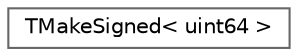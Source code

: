 digraph "Graphical Class Hierarchy"
{
 // INTERACTIVE_SVG=YES
 // LATEX_PDF_SIZE
  bgcolor="transparent";
  edge [fontname=Helvetica,fontsize=10,labelfontname=Helvetica,labelfontsize=10];
  node [fontname=Helvetica,fontsize=10,shape=box,height=0.2,width=0.4];
  rankdir="LR";
  Node0 [id="Node000000",label="TMakeSigned\< uint64 \>",height=0.2,width=0.4,color="grey40", fillcolor="white", style="filled",URL="$d2/d37/structTMakeSigned_3_01uint64_01_4.html",tooltip=" "];
}
